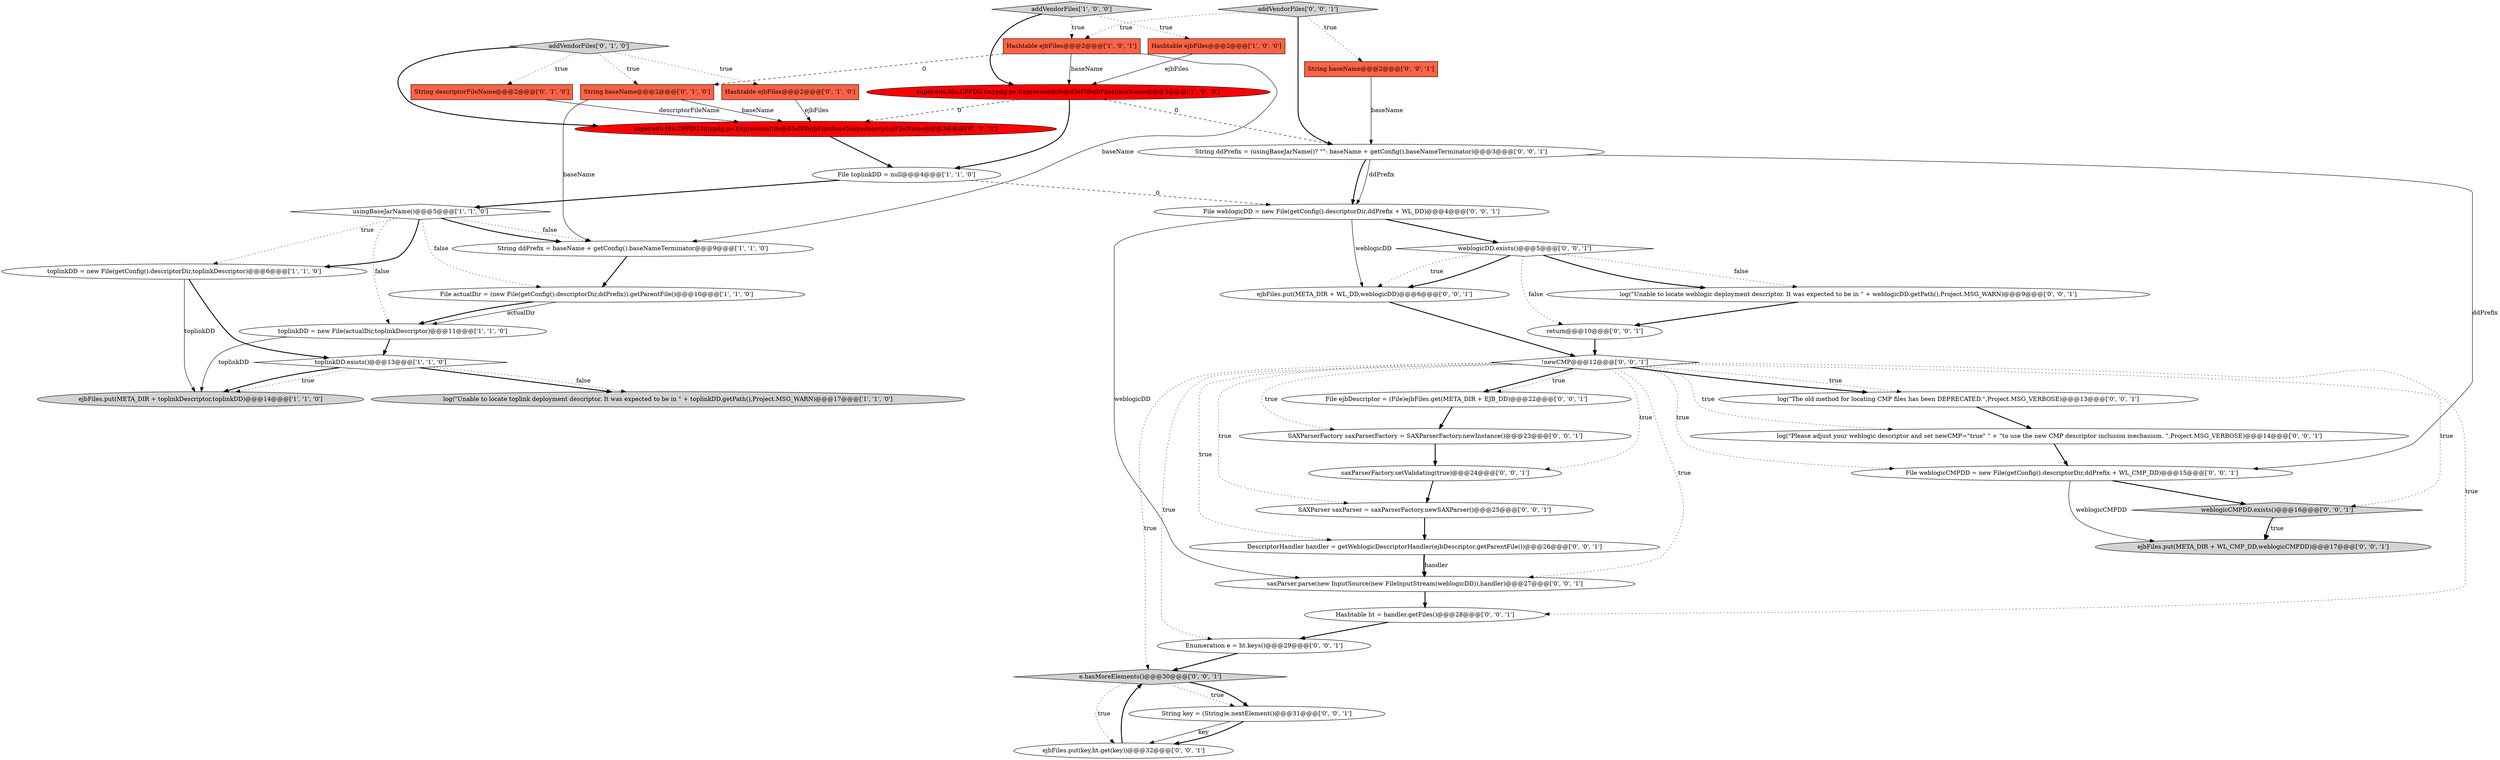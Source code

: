digraph {
34 [style = filled, label = "SAXParserFactory saxParserFactory = SAXParserFactory.newInstance()@@@23@@@['0', '0', '1']", fillcolor = white, shape = ellipse image = "AAA0AAABBB3BBB"];
1 [style = filled, label = "super.edu.fdu.CPPDG.tinypdg.pe.ExpressionInfo@d3ef78ejbFilesbaseName@@@3@@@['1', '0', '0']", fillcolor = red, shape = ellipse image = "AAA1AAABBB1BBB"];
36 [style = filled, label = "saxParser.parse(new InputSource(new FileInputStream(weblogicDD)),handler)@@@27@@@['0', '0', '1']", fillcolor = white, shape = ellipse image = "AAA0AAABBB3BBB"];
0 [style = filled, label = "toplinkDD = new File(actualDir,toplinkDescriptor)@@@11@@@['1', '1', '0']", fillcolor = white, shape = ellipse image = "AAA0AAABBB1BBB"];
20 [style = filled, label = "weblogicDD.exists()@@@5@@@['0', '0', '1']", fillcolor = white, shape = diamond image = "AAA0AAABBB3BBB"];
31 [style = filled, label = "File ejbDescriptor = (File)ejbFiles.get(META_DIR + EJB_DD)@@@22@@@['0', '0', '1']", fillcolor = white, shape = ellipse image = "AAA0AAABBB3BBB"];
37 [style = filled, label = "saxParserFactory.setValidating(true)@@@24@@@['0', '0', '1']", fillcolor = white, shape = ellipse image = "AAA0AAABBB3BBB"];
13 [style = filled, label = "addVendorFiles['0', '1', '0']", fillcolor = lightgray, shape = diamond image = "AAA0AAABBB2BBB"];
22 [style = filled, label = "File weblogicDD = new File(getConfig().descriptorDir,ddPrefix + WL_DD)@@@4@@@['0', '0', '1']", fillcolor = white, shape = ellipse image = "AAA0AAABBB3BBB"];
42 [style = filled, label = "SAXParser saxParser = saxParserFactory.newSAXParser()@@@25@@@['0', '0', '1']", fillcolor = white, shape = ellipse image = "AAA0AAABBB3BBB"];
17 [style = filled, label = "String baseName@@@2@@@['0', '1', '0']", fillcolor = tomato, shape = box image = "AAA1AAABBB2BBB"];
9 [style = filled, label = "addVendorFiles['1', '0', '0']", fillcolor = lightgray, shape = diamond image = "AAA0AAABBB1BBB"];
8 [style = filled, label = "Hashtable ejbFiles@@@2@@@['1', '0', '1']", fillcolor = tomato, shape = box image = "AAA0AAABBB1BBB"];
38 [style = filled, label = "log(\"Unable to locate weblogic deployment descriptor. It was expected to be in \" + weblogicDD.getPath(),Project.MSG_WARN)@@@9@@@['0', '0', '1']", fillcolor = white, shape = ellipse image = "AAA0AAABBB3BBB"];
24 [style = filled, label = "ejbFiles.put(key,ht.get(key))@@@32@@@['0', '0', '1']", fillcolor = white, shape = ellipse image = "AAA0AAABBB3BBB"];
26 [style = filled, label = "File weblogicCMPDD = new File(getConfig().descriptorDir,ddPrefix + WL_CMP_DD)@@@15@@@['0', '0', '1']", fillcolor = white, shape = ellipse image = "AAA0AAABBB3BBB"];
32 [style = filled, label = "weblogicCMPDD.exists()@@@16@@@['0', '0', '1']", fillcolor = lightgray, shape = diamond image = "AAA0AAABBB3BBB"];
23 [style = filled, label = "ejbFiles.put(META_DIR + WL_CMP_DD,weblogicCMPDD)@@@17@@@['0', '0', '1']", fillcolor = lightgray, shape = ellipse image = "AAA0AAABBB3BBB"];
18 [style = filled, label = "!newCMP@@@12@@@['0', '0', '1']", fillcolor = white, shape = diamond image = "AAA0AAABBB3BBB"];
29 [style = filled, label = "Hashtable ht = handler.getFiles()@@@28@@@['0', '0', '1']", fillcolor = white, shape = ellipse image = "AAA0AAABBB3BBB"];
35 [style = filled, label = "log(\"The old method for locating CMP files has been DEPRECATED.\",Project.MSG_VERBOSE)@@@13@@@['0', '0', '1']", fillcolor = white, shape = ellipse image = "AAA0AAABBB3BBB"];
33 [style = filled, label = "String baseName@@@2@@@['0', '0', '1']", fillcolor = tomato, shape = box image = "AAA0AAABBB3BBB"];
27 [style = filled, label = "ejbFiles.put(META_DIR + WL_DD,weblogicDD)@@@6@@@['0', '0', '1']", fillcolor = white, shape = ellipse image = "AAA0AAABBB3BBB"];
11 [style = filled, label = "File actualDir = (new File(getConfig().descriptorDir,ddPrefix)).getParentFile()@@@10@@@['1', '1', '0']", fillcolor = white, shape = ellipse image = "AAA0AAABBB1BBB"];
15 [style = filled, label = "super.edu.fdu.CPPDG.tinypdg.pe.ExpressionInfo@d3efd8ejbFilesbaseNamedescriptorFileName@@@3@@@['0', '1', '0']", fillcolor = red, shape = ellipse image = "AAA1AAABBB2BBB"];
28 [style = filled, label = "String ddPrefix = (usingBaseJarName()? \"\": baseName + getConfig().baseNameTerminator)@@@3@@@['0', '0', '1']", fillcolor = white, shape = ellipse image = "AAA0AAABBB3BBB"];
30 [style = filled, label = "Enumeration e = ht.keys()@@@29@@@['0', '0', '1']", fillcolor = white, shape = ellipse image = "AAA0AAABBB3BBB"];
41 [style = filled, label = "DescriptorHandler handler = getWeblogicDescriptorHandler(ejbDescriptor.getParentFile())@@@26@@@['0', '0', '1']", fillcolor = white, shape = ellipse image = "AAA0AAABBB3BBB"];
14 [style = filled, label = "Hashtable ejbFiles@@@2@@@['0', '1', '0']", fillcolor = tomato, shape = box image = "AAA0AAABBB2BBB"];
7 [style = filled, label = "usingBaseJarName()@@@5@@@['1', '1', '0']", fillcolor = white, shape = diamond image = "AAA0AAABBB1BBB"];
12 [style = filled, label = "ejbFiles.put(META_DIR + toplinkDescriptor,toplinkDD)@@@14@@@['1', '1', '0']", fillcolor = lightgray, shape = ellipse image = "AAA0AAABBB1BBB"];
10 [style = filled, label = "File toplinkDD = null@@@4@@@['1', '1', '0']", fillcolor = white, shape = ellipse image = "AAA0AAABBB1BBB"];
40 [style = filled, label = "String key = (String)e.nextElement()@@@31@@@['0', '0', '1']", fillcolor = white, shape = ellipse image = "AAA0AAABBB3BBB"];
19 [style = filled, label = "log(\"Please adjust your weblogic descriptor and set newCMP=\"true\" \" + \"to use the new CMP descriptor inclusion mechanism. \",Project.MSG_VERBOSE)@@@14@@@['0', '0', '1']", fillcolor = white, shape = ellipse image = "AAA0AAABBB3BBB"];
4 [style = filled, label = "String ddPrefix = baseName + getConfig().baseNameTerminator@@@9@@@['1', '1', '0']", fillcolor = white, shape = ellipse image = "AAA0AAABBB1BBB"];
2 [style = filled, label = "toplinkDD.exists()@@@13@@@['1', '1', '0']", fillcolor = white, shape = diamond image = "AAA0AAABBB1BBB"];
21 [style = filled, label = "e.hasMoreElements()@@@30@@@['0', '0', '1']", fillcolor = lightgray, shape = diamond image = "AAA0AAABBB3BBB"];
16 [style = filled, label = "String descriptorFileName@@@2@@@['0', '1', '0']", fillcolor = tomato, shape = box image = "AAA0AAABBB2BBB"];
5 [style = filled, label = "toplinkDD = new File(getConfig().descriptorDir,toplinkDescriptor)@@@6@@@['1', '1', '0']", fillcolor = white, shape = ellipse image = "AAA0AAABBB1BBB"];
39 [style = filled, label = "addVendorFiles['0', '0', '1']", fillcolor = lightgray, shape = diamond image = "AAA0AAABBB3BBB"];
6 [style = filled, label = "log(\"Unable to locate toplink deployment descriptor. It was expected to be in \" + toplinkDD.getPath(),Project.MSG_WARN)@@@17@@@['1', '1', '0']", fillcolor = lightgray, shape = ellipse image = "AAA0AAABBB1BBB"];
25 [style = filled, label = "return@@@10@@@['0', '0', '1']", fillcolor = white, shape = ellipse image = "AAA0AAABBB3BBB"];
3 [style = filled, label = "Hashtable ejbFiles@@@2@@@['1', '0', '0']", fillcolor = tomato, shape = box image = "AAA0AAABBB1BBB"];
42->41 [style = bold, label=""];
15->10 [style = bold, label=""];
18->35 [style = dotted, label="true"];
32->23 [style = bold, label=""];
8->1 [style = solid, label="baseName"];
29->30 [style = bold, label=""];
20->38 [style = dotted, label="false"];
2->6 [style = bold, label=""];
36->29 [style = bold, label=""];
18->42 [style = dotted, label="true"];
1->15 [style = dashed, label="0"];
16->15 [style = solid, label="descriptorFileName"];
20->27 [style = dotted, label="true"];
17->15 [style = solid, label="baseName"];
10->22 [style = dashed, label="0"];
11->0 [style = solid, label="actualDir"];
18->37 [style = dotted, label="true"];
18->34 [style = dotted, label="true"];
20->27 [style = bold, label=""];
40->24 [style = solid, label="key"];
21->24 [style = dotted, label="true"];
24->21 [style = bold, label=""];
33->28 [style = solid, label="baseName"];
18->35 [style = bold, label=""];
40->24 [style = bold, label=""];
28->26 [style = solid, label="ddPrefix"];
18->31 [style = bold, label=""];
13->17 [style = dotted, label="true"];
26->32 [style = bold, label=""];
39->8 [style = dotted, label="true"];
7->11 [style = dotted, label="false"];
20->38 [style = bold, label=""];
10->7 [style = bold, label=""];
9->8 [style = dotted, label="true"];
22->36 [style = solid, label="weblogicDD"];
7->5 [style = bold, label=""];
22->27 [style = solid, label="weblogicDD"];
0->12 [style = solid, label="toplinkDD"];
22->20 [style = bold, label=""];
18->26 [style = dotted, label="true"];
19->26 [style = bold, label=""];
7->4 [style = dotted, label="false"];
20->25 [style = dotted, label="false"];
21->40 [style = dotted, label="true"];
2->12 [style = dotted, label="true"];
38->25 [style = bold, label=""];
18->41 [style = dotted, label="true"];
13->15 [style = bold, label=""];
8->4 [style = solid, label="baseName"];
9->1 [style = bold, label=""];
9->3 [style = dotted, label="true"];
26->23 [style = solid, label="weblogicCMPDD"];
18->29 [style = dotted, label="true"];
27->18 [style = bold, label=""];
13->16 [style = dotted, label="true"];
18->36 [style = dotted, label="true"];
25->18 [style = bold, label=""];
18->19 [style = dotted, label="true"];
18->21 [style = dotted, label="true"];
7->4 [style = bold, label=""];
1->28 [style = dashed, label="0"];
5->12 [style = solid, label="toplinkDD"];
31->34 [style = bold, label=""];
7->5 [style = dotted, label="true"];
3->1 [style = solid, label="ejbFiles"];
30->21 [style = bold, label=""];
41->36 [style = bold, label=""];
17->4 [style = solid, label="baseName"];
8->17 [style = dashed, label="0"];
13->14 [style = dotted, label="true"];
37->42 [style = bold, label=""];
28->22 [style = bold, label=""];
41->36 [style = solid, label="handler"];
28->22 [style = solid, label="ddPrefix"];
32->23 [style = dotted, label="true"];
0->2 [style = bold, label=""];
35->19 [style = bold, label=""];
18->32 [style = dotted, label="true"];
39->28 [style = bold, label=""];
2->12 [style = bold, label=""];
5->2 [style = bold, label=""];
7->0 [style = dotted, label="false"];
11->0 [style = bold, label=""];
14->15 [style = solid, label="ejbFiles"];
34->37 [style = bold, label=""];
21->40 [style = bold, label=""];
2->6 [style = dotted, label="false"];
18->31 [style = dotted, label="true"];
4->11 [style = bold, label=""];
1->10 [style = bold, label=""];
39->33 [style = dotted, label="true"];
18->30 [style = dotted, label="true"];
}
